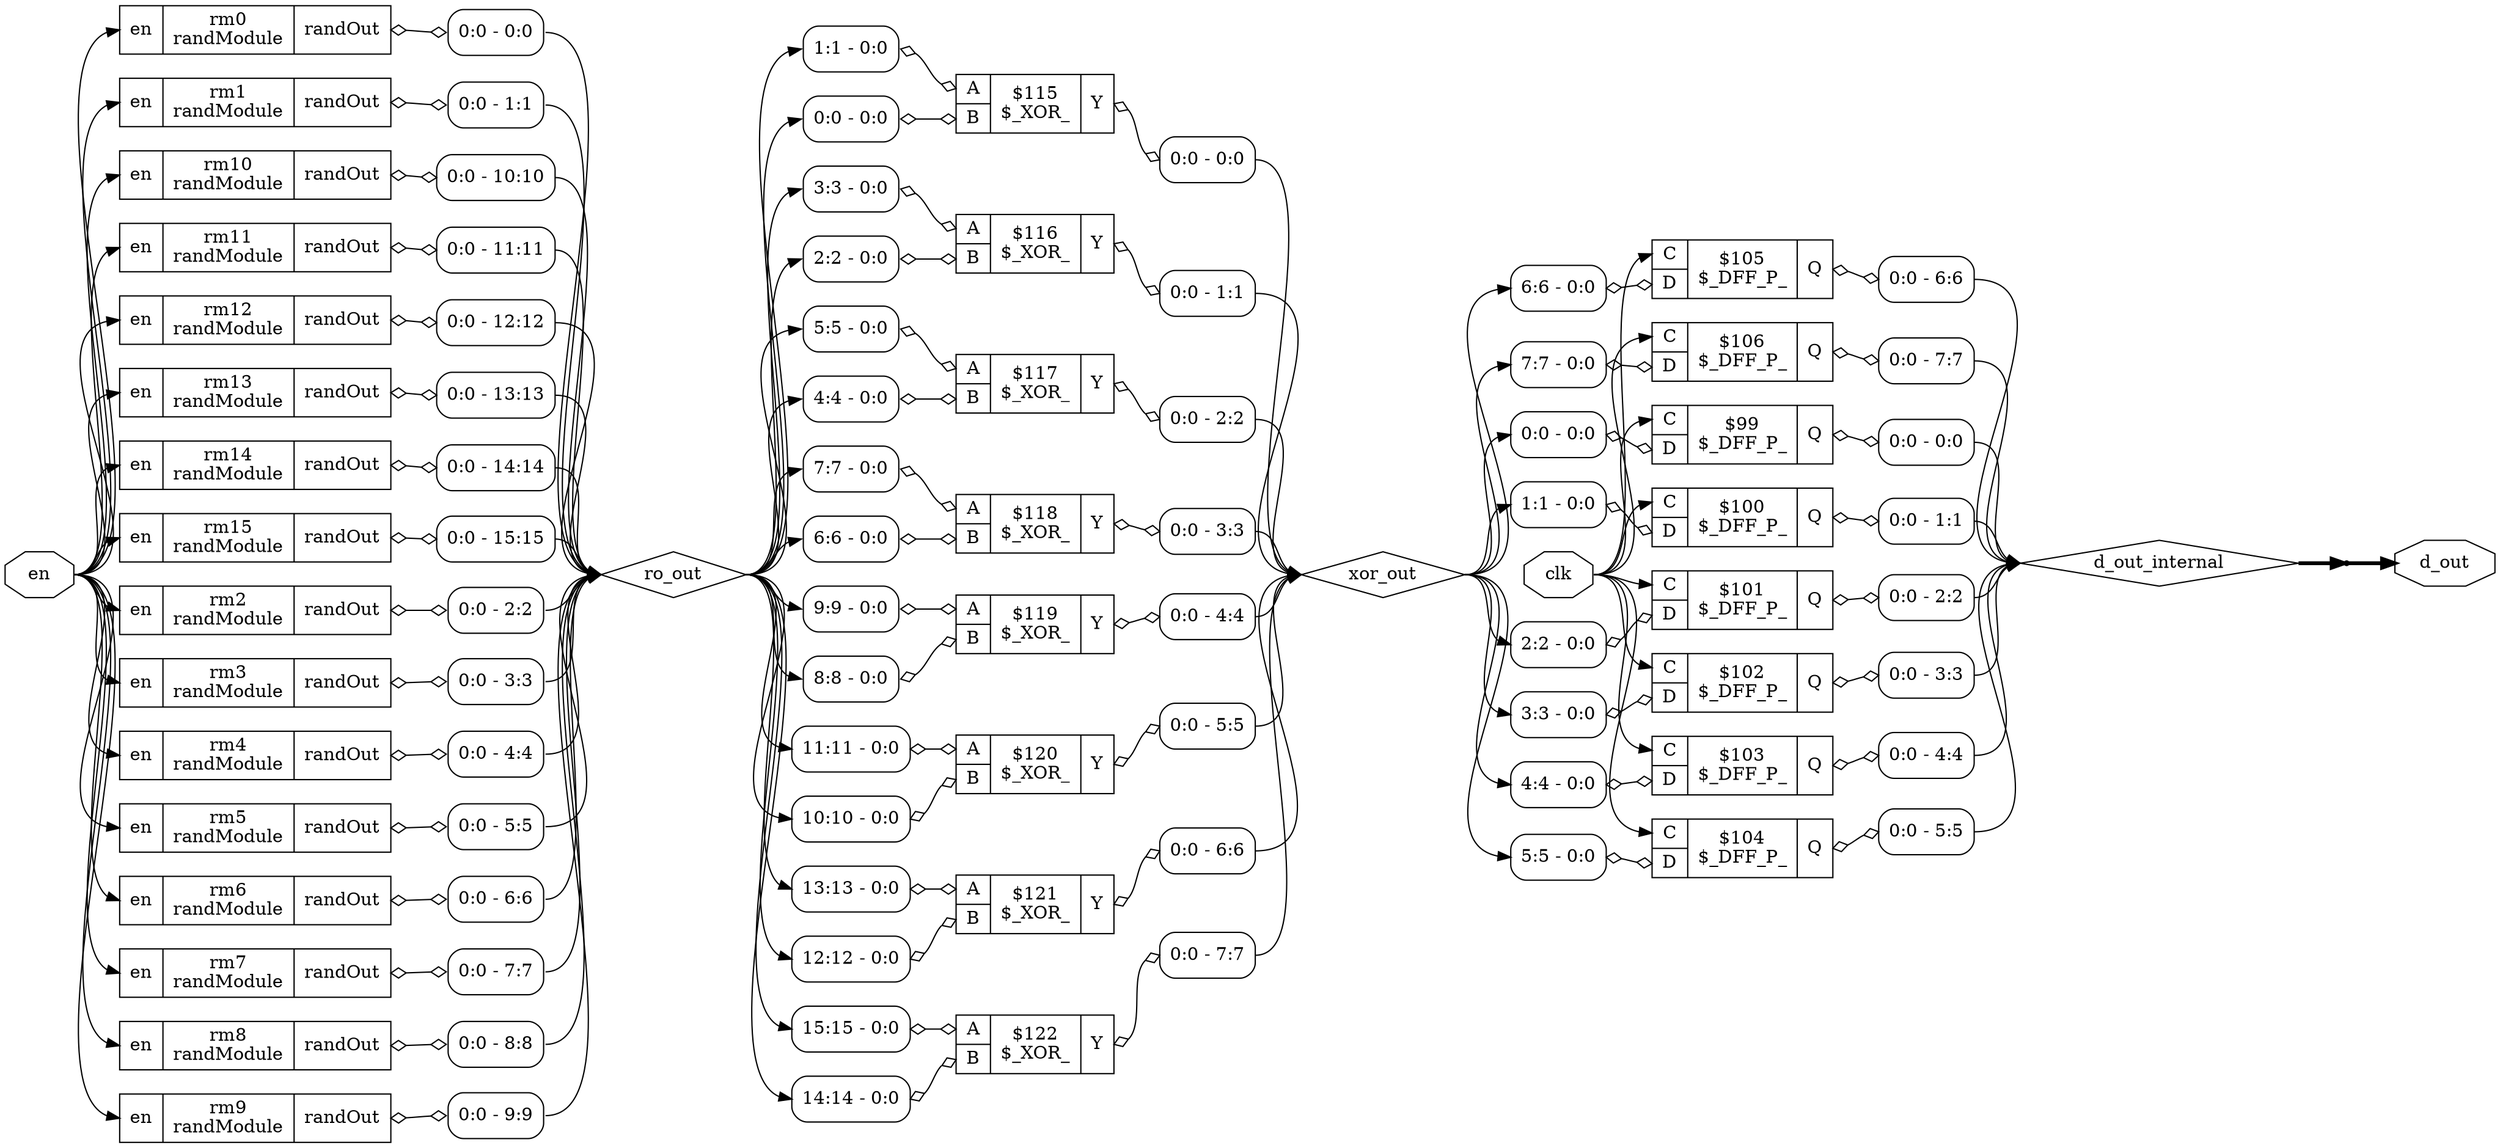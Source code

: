 digraph "ro_top" {
rankdir="LR";
remincross=true;
n1 [ shape=octagon, label="clk", color="black", fontcolor="black"];
n2 [ shape=octagon, label="d_out", color="black", fontcolor="black"];
n3 [ shape=diamond, label="d_out_internal", color="black", fontcolor="black"];
n4 [ shape=octagon, label="en", color="black", fontcolor="black"];
n5 [ shape=diamond, label="ro_out", color="black", fontcolor="black"];
n6 [ shape=diamond, label="xor_out", color="black", fontcolor="black"];
c10 [ shape=record, label="{{<p7> A|<p8> B}|$115\n$_XOR_|{<p9> Y}}",  ];
x0 [ shape=record, style=rounded, label="<s0> 1:1 - 0:0 ", color="black", fontcolor="black" ];
x0:e -> c10:p7:w [arrowhead=odiamond, arrowtail=odiamond, dir=both, color="black", fontcolor="black", label=""];
x1 [ shape=record, style=rounded, label="<s0> 0:0 - 0:0 ", color="black", fontcolor="black" ];
x1:e -> c10:p8:w [arrowhead=odiamond, arrowtail=odiamond, dir=both, color="black", fontcolor="black", label=""];
x2 [ shape=record, style=rounded, label="<s0> 0:0 - 0:0 ", color="black", fontcolor="black" ];
c10:p9:e -> x2:w [arrowhead=odiamond, arrowtail=odiamond, dir=both, color="black", fontcolor="black", label=""];
c11 [ shape=record, label="{{<p7> A|<p8> B}|$116\n$_XOR_|{<p9> Y}}",  ];
x3 [ shape=record, style=rounded, label="<s0> 3:3 - 0:0 ", color="black", fontcolor="black" ];
x3:e -> c11:p7:w [arrowhead=odiamond, arrowtail=odiamond, dir=both, color="black", fontcolor="black", label=""];
x4 [ shape=record, style=rounded, label="<s0> 2:2 - 0:0 ", color="black", fontcolor="black" ];
x4:e -> c11:p8:w [arrowhead=odiamond, arrowtail=odiamond, dir=both, color="black", fontcolor="black", label=""];
x5 [ shape=record, style=rounded, label="<s0> 0:0 - 1:1 ", color="black", fontcolor="black" ];
c11:p9:e -> x5:w [arrowhead=odiamond, arrowtail=odiamond, dir=both, color="black", fontcolor="black", label=""];
c12 [ shape=record, label="{{<p7> A|<p8> B}|$117\n$_XOR_|{<p9> Y}}",  ];
x6 [ shape=record, style=rounded, label="<s0> 5:5 - 0:0 ", color="black", fontcolor="black" ];
x6:e -> c12:p7:w [arrowhead=odiamond, arrowtail=odiamond, dir=both, color="black", fontcolor="black", label=""];
x7 [ shape=record, style=rounded, label="<s0> 4:4 - 0:0 ", color="black", fontcolor="black" ];
x7:e -> c12:p8:w [arrowhead=odiamond, arrowtail=odiamond, dir=both, color="black", fontcolor="black", label=""];
x8 [ shape=record, style=rounded, label="<s0> 0:0 - 2:2 ", color="black", fontcolor="black" ];
c12:p9:e -> x8:w [arrowhead=odiamond, arrowtail=odiamond, dir=both, color="black", fontcolor="black", label=""];
c13 [ shape=record, label="{{<p7> A|<p8> B}|$118\n$_XOR_|{<p9> Y}}",  ];
x9 [ shape=record, style=rounded, label="<s0> 7:7 - 0:0 ", color="black", fontcolor="black" ];
x9:e -> c13:p7:w [arrowhead=odiamond, arrowtail=odiamond, dir=both, color="black", fontcolor="black", label=""];
x10 [ shape=record, style=rounded, label="<s0> 6:6 - 0:0 ", color="black", fontcolor="black" ];
x10:e -> c13:p8:w [arrowhead=odiamond, arrowtail=odiamond, dir=both, color="black", fontcolor="black", label=""];
x11 [ shape=record, style=rounded, label="<s0> 0:0 - 3:3 ", color="black", fontcolor="black" ];
c13:p9:e -> x11:w [arrowhead=odiamond, arrowtail=odiamond, dir=both, color="black", fontcolor="black", label=""];
c14 [ shape=record, label="{{<p7> A|<p8> B}|$119\n$_XOR_|{<p9> Y}}",  ];
x12 [ shape=record, style=rounded, label="<s0> 9:9 - 0:0 ", color="black", fontcolor="black" ];
x12:e -> c14:p7:w [arrowhead=odiamond, arrowtail=odiamond, dir=both, color="black", fontcolor="black", label=""];
x13 [ shape=record, style=rounded, label="<s0> 8:8 - 0:0 ", color="black", fontcolor="black" ];
x13:e -> c14:p8:w [arrowhead=odiamond, arrowtail=odiamond, dir=both, color="black", fontcolor="black", label=""];
x14 [ shape=record, style=rounded, label="<s0> 0:0 - 4:4 ", color="black", fontcolor="black" ];
c14:p9:e -> x14:w [arrowhead=odiamond, arrowtail=odiamond, dir=both, color="black", fontcolor="black", label=""];
c15 [ shape=record, label="{{<p7> A|<p8> B}|$120\n$_XOR_|{<p9> Y}}",  ];
x15 [ shape=record, style=rounded, label="<s0> 11:11 - 0:0 ", color="black", fontcolor="black" ];
x15:e -> c15:p7:w [arrowhead=odiamond, arrowtail=odiamond, dir=both, color="black", fontcolor="black", label=""];
x16 [ shape=record, style=rounded, label="<s0> 10:10 - 0:0 ", color="black", fontcolor="black" ];
x16:e -> c15:p8:w [arrowhead=odiamond, arrowtail=odiamond, dir=both, color="black", fontcolor="black", label=""];
x17 [ shape=record, style=rounded, label="<s0> 0:0 - 5:5 ", color="black", fontcolor="black" ];
c15:p9:e -> x17:w [arrowhead=odiamond, arrowtail=odiamond, dir=both, color="black", fontcolor="black", label=""];
c16 [ shape=record, label="{{<p7> A|<p8> B}|$121\n$_XOR_|{<p9> Y}}",  ];
x18 [ shape=record, style=rounded, label="<s0> 13:13 - 0:0 ", color="black", fontcolor="black" ];
x18:e -> c16:p7:w [arrowhead=odiamond, arrowtail=odiamond, dir=both, color="black", fontcolor="black", label=""];
x19 [ shape=record, style=rounded, label="<s0> 12:12 - 0:0 ", color="black", fontcolor="black" ];
x19:e -> c16:p8:w [arrowhead=odiamond, arrowtail=odiamond, dir=both, color="black", fontcolor="black", label=""];
x20 [ shape=record, style=rounded, label="<s0> 0:0 - 6:6 ", color="black", fontcolor="black" ];
c16:p9:e -> x20:w [arrowhead=odiamond, arrowtail=odiamond, dir=both, color="black", fontcolor="black", label=""];
c17 [ shape=record, label="{{<p7> A|<p8> B}|$122\n$_XOR_|{<p9> Y}}",  ];
x21 [ shape=record, style=rounded, label="<s0> 15:15 - 0:0 ", color="black", fontcolor="black" ];
x21:e -> c17:p7:w [arrowhead=odiamond, arrowtail=odiamond, dir=both, color="black", fontcolor="black", label=""];
x22 [ shape=record, style=rounded, label="<s0> 14:14 - 0:0 ", color="black", fontcolor="black" ];
x22:e -> c17:p8:w [arrowhead=odiamond, arrowtail=odiamond, dir=both, color="black", fontcolor="black", label=""];
x23 [ shape=record, style=rounded, label="<s0> 0:0 - 7:7 ", color="black", fontcolor="black" ];
c17:p9:e -> x23:w [arrowhead=odiamond, arrowtail=odiamond, dir=both, color="black", fontcolor="black", label=""];
c21 [ shape=record, label="{{<p18> C|<p19> D}|$100\n$_DFF_P_|{<p20> Q}}",  ];
x24 [ shape=record, style=rounded, label="<s0> 1:1 - 0:0 ", color="black", fontcolor="black" ];
x24:e -> c21:p19:w [arrowhead=odiamond, arrowtail=odiamond, dir=both, color="black", fontcolor="black", label=""];
x25 [ shape=record, style=rounded, label="<s0> 0:0 - 1:1 ", color="black", fontcolor="black" ];
c21:p20:e -> x25:w [arrowhead=odiamond, arrowtail=odiamond, dir=both, color="black", fontcolor="black", label=""];
c22 [ shape=record, label="{{<p18> C|<p19> D}|$101\n$_DFF_P_|{<p20> Q}}",  ];
x26 [ shape=record, style=rounded, label="<s0> 2:2 - 0:0 ", color="black", fontcolor="black" ];
x26:e -> c22:p19:w [arrowhead=odiamond, arrowtail=odiamond, dir=both, color="black", fontcolor="black", label=""];
x27 [ shape=record, style=rounded, label="<s0> 0:0 - 2:2 ", color="black", fontcolor="black" ];
c22:p20:e -> x27:w [arrowhead=odiamond, arrowtail=odiamond, dir=both, color="black", fontcolor="black", label=""];
c23 [ shape=record, label="{{<p18> C|<p19> D}|$102\n$_DFF_P_|{<p20> Q}}",  ];
x28 [ shape=record, style=rounded, label="<s0> 3:3 - 0:0 ", color="black", fontcolor="black" ];
x28:e -> c23:p19:w [arrowhead=odiamond, arrowtail=odiamond, dir=both, color="black", fontcolor="black", label=""];
x29 [ shape=record, style=rounded, label="<s0> 0:0 - 3:3 ", color="black", fontcolor="black" ];
c23:p20:e -> x29:w [arrowhead=odiamond, arrowtail=odiamond, dir=both, color="black", fontcolor="black", label=""];
c24 [ shape=record, label="{{<p18> C|<p19> D}|$103\n$_DFF_P_|{<p20> Q}}",  ];
x30 [ shape=record, style=rounded, label="<s0> 4:4 - 0:0 ", color="black", fontcolor="black" ];
x30:e -> c24:p19:w [arrowhead=odiamond, arrowtail=odiamond, dir=both, color="black", fontcolor="black", label=""];
x31 [ shape=record, style=rounded, label="<s0> 0:0 - 4:4 ", color="black", fontcolor="black" ];
c24:p20:e -> x31:w [arrowhead=odiamond, arrowtail=odiamond, dir=both, color="black", fontcolor="black", label=""];
c25 [ shape=record, label="{{<p18> C|<p19> D}|$104\n$_DFF_P_|{<p20> Q}}",  ];
x32 [ shape=record, style=rounded, label="<s0> 5:5 - 0:0 ", color="black", fontcolor="black" ];
x32:e -> c25:p19:w [arrowhead=odiamond, arrowtail=odiamond, dir=both, color="black", fontcolor="black", label=""];
x33 [ shape=record, style=rounded, label="<s0> 0:0 - 5:5 ", color="black", fontcolor="black" ];
c25:p20:e -> x33:w [arrowhead=odiamond, arrowtail=odiamond, dir=both, color="black", fontcolor="black", label=""];
c26 [ shape=record, label="{{<p18> C|<p19> D}|$105\n$_DFF_P_|{<p20> Q}}",  ];
x34 [ shape=record, style=rounded, label="<s0> 6:6 - 0:0 ", color="black", fontcolor="black" ];
x34:e -> c26:p19:w [arrowhead=odiamond, arrowtail=odiamond, dir=both, color="black", fontcolor="black", label=""];
x35 [ shape=record, style=rounded, label="<s0> 0:0 - 6:6 ", color="black", fontcolor="black" ];
c26:p20:e -> x35:w [arrowhead=odiamond, arrowtail=odiamond, dir=both, color="black", fontcolor="black", label=""];
c27 [ shape=record, label="{{<p18> C|<p19> D}|$106\n$_DFF_P_|{<p20> Q}}",  ];
x36 [ shape=record, style=rounded, label="<s0> 7:7 - 0:0 ", color="black", fontcolor="black" ];
x36:e -> c27:p19:w [arrowhead=odiamond, arrowtail=odiamond, dir=both, color="black", fontcolor="black", label=""];
x37 [ shape=record, style=rounded, label="<s0> 0:0 - 7:7 ", color="black", fontcolor="black" ];
c27:p20:e -> x37:w [arrowhead=odiamond, arrowtail=odiamond, dir=both, color="black", fontcolor="black", label=""];
c28 [ shape=record, label="{{<p18> C|<p19> D}|$99\n$_DFF_P_|{<p20> Q}}",  ];
x38 [ shape=record, style=rounded, label="<s0> 0:0 - 0:0 ", color="black", fontcolor="black" ];
x38:e -> c28:p19:w [arrowhead=odiamond, arrowtail=odiamond, dir=both, color="black", fontcolor="black", label=""];
x39 [ shape=record, style=rounded, label="<s0> 0:0 - 0:0 ", color="black", fontcolor="black" ];
c28:p20:e -> x39:w [arrowhead=odiamond, arrowtail=odiamond, dir=both, color="black", fontcolor="black", label=""];
c30 [ shape=record, label="{{<p4> en}|rm0\nrandModule|{<p29> randOut}}",  ];
x40 [ shape=record, style=rounded, label="<s0> 0:0 - 0:0 ", color="black", fontcolor="black" ];
c30:p29:e -> x40:w [arrowhead=odiamond, arrowtail=odiamond, dir=both, color="black", fontcolor="black", label=""];
c31 [ shape=record, label="{{<p4> en}|rm1\nrandModule|{<p29> randOut}}",  ];
x41 [ shape=record, style=rounded, label="<s0> 0:0 - 1:1 ", color="black", fontcolor="black" ];
c31:p29:e -> x41:w [arrowhead=odiamond, arrowtail=odiamond, dir=both, color="black", fontcolor="black", label=""];
c32 [ shape=record, label="{{<p4> en}|rm10\nrandModule|{<p29> randOut}}",  ];
x42 [ shape=record, style=rounded, label="<s0> 0:0 - 10:10 ", color="black", fontcolor="black" ];
c32:p29:e -> x42:w [arrowhead=odiamond, arrowtail=odiamond, dir=both, color="black", fontcolor="black", label=""];
c33 [ shape=record, label="{{<p4> en}|rm11\nrandModule|{<p29> randOut}}",  ];
x43 [ shape=record, style=rounded, label="<s0> 0:0 - 11:11 ", color="black", fontcolor="black" ];
c33:p29:e -> x43:w [arrowhead=odiamond, arrowtail=odiamond, dir=both, color="black", fontcolor="black", label=""];
c34 [ shape=record, label="{{<p4> en}|rm12\nrandModule|{<p29> randOut}}",  ];
x44 [ shape=record, style=rounded, label="<s0> 0:0 - 12:12 ", color="black", fontcolor="black" ];
c34:p29:e -> x44:w [arrowhead=odiamond, arrowtail=odiamond, dir=both, color="black", fontcolor="black", label=""];
c35 [ shape=record, label="{{<p4> en}|rm13\nrandModule|{<p29> randOut}}",  ];
x45 [ shape=record, style=rounded, label="<s0> 0:0 - 13:13 ", color="black", fontcolor="black" ];
c35:p29:e -> x45:w [arrowhead=odiamond, arrowtail=odiamond, dir=both, color="black", fontcolor="black", label=""];
c36 [ shape=record, label="{{<p4> en}|rm14\nrandModule|{<p29> randOut}}",  ];
x46 [ shape=record, style=rounded, label="<s0> 0:0 - 14:14 ", color="black", fontcolor="black" ];
c36:p29:e -> x46:w [arrowhead=odiamond, arrowtail=odiamond, dir=both, color="black", fontcolor="black", label=""];
c37 [ shape=record, label="{{<p4> en}|rm15\nrandModule|{<p29> randOut}}",  ];
x47 [ shape=record, style=rounded, label="<s0> 0:0 - 15:15 ", color="black", fontcolor="black" ];
c37:p29:e -> x47:w [arrowhead=odiamond, arrowtail=odiamond, dir=both, color="black", fontcolor="black", label=""];
c38 [ shape=record, label="{{<p4> en}|rm2\nrandModule|{<p29> randOut}}",  ];
x48 [ shape=record, style=rounded, label="<s0> 0:0 - 2:2 ", color="black", fontcolor="black" ];
c38:p29:e -> x48:w [arrowhead=odiamond, arrowtail=odiamond, dir=both, color="black", fontcolor="black", label=""];
c39 [ shape=record, label="{{<p4> en}|rm3\nrandModule|{<p29> randOut}}",  ];
x49 [ shape=record, style=rounded, label="<s0> 0:0 - 3:3 ", color="black", fontcolor="black" ];
c39:p29:e -> x49:w [arrowhead=odiamond, arrowtail=odiamond, dir=both, color="black", fontcolor="black", label=""];
c40 [ shape=record, label="{{<p4> en}|rm4\nrandModule|{<p29> randOut}}",  ];
x50 [ shape=record, style=rounded, label="<s0> 0:0 - 4:4 ", color="black", fontcolor="black" ];
c40:p29:e -> x50:w [arrowhead=odiamond, arrowtail=odiamond, dir=both, color="black", fontcolor="black", label=""];
c41 [ shape=record, label="{{<p4> en}|rm5\nrandModule|{<p29> randOut}}",  ];
x51 [ shape=record, style=rounded, label="<s0> 0:0 - 5:5 ", color="black", fontcolor="black" ];
c41:p29:e -> x51:w [arrowhead=odiamond, arrowtail=odiamond, dir=both, color="black", fontcolor="black", label=""];
c42 [ shape=record, label="{{<p4> en}|rm6\nrandModule|{<p29> randOut}}",  ];
x52 [ shape=record, style=rounded, label="<s0> 0:0 - 6:6 ", color="black", fontcolor="black" ];
c42:p29:e -> x52:w [arrowhead=odiamond, arrowtail=odiamond, dir=both, color="black", fontcolor="black", label=""];
c43 [ shape=record, label="{{<p4> en}|rm7\nrandModule|{<p29> randOut}}",  ];
x53 [ shape=record, style=rounded, label="<s0> 0:0 - 7:7 ", color="black", fontcolor="black" ];
c43:p29:e -> x53:w [arrowhead=odiamond, arrowtail=odiamond, dir=both, color="black", fontcolor="black", label=""];
c44 [ shape=record, label="{{<p4> en}|rm8\nrandModule|{<p29> randOut}}",  ];
x54 [ shape=record, style=rounded, label="<s0> 0:0 - 8:8 ", color="black", fontcolor="black" ];
c44:p29:e -> x54:w [arrowhead=odiamond, arrowtail=odiamond, dir=both, color="black", fontcolor="black", label=""];
c45 [ shape=record, label="{{<p4> en}|rm9\nrandModule|{<p29> randOut}}",  ];
x55 [ shape=record, style=rounded, label="<s0> 0:0 - 9:9 ", color="black", fontcolor="black" ];
c45:p29:e -> x55:w [arrowhead=odiamond, arrowtail=odiamond, dir=both, color="black", fontcolor="black", label=""];
x56 [shape=point, ];
n1:e -> c21:p18:w [color="black", fontcolor="black", label=""];
n1:e -> c22:p18:w [color="black", fontcolor="black", label=""];
n1:e -> c23:p18:w [color="black", fontcolor="black", label=""];
n1:e -> c24:p18:w [color="black", fontcolor="black", label=""];
n1:e -> c25:p18:w [color="black", fontcolor="black", label=""];
n1:e -> c26:p18:w [color="black", fontcolor="black", label=""];
n1:e -> c27:p18:w [color="black", fontcolor="black", label=""];
n1:e -> c28:p18:w [color="black", fontcolor="black", label=""];
x56:e -> n2:w [color="black", fontcolor="black", style="setlinewidth(3)", label=""];
x25:s0:e -> n3:w [color="black", fontcolor="black", label=""];
x27:s0:e -> n3:w [color="black", fontcolor="black", label=""];
x29:s0:e -> n3:w [color="black", fontcolor="black", label=""];
x31:s0:e -> n3:w [color="black", fontcolor="black", label=""];
x33:s0:e -> n3:w [color="black", fontcolor="black", label=""];
x35:s0:e -> n3:w [color="black", fontcolor="black", label=""];
x37:s0:e -> n3:w [color="black", fontcolor="black", label=""];
x39:s0:e -> n3:w [color="black", fontcolor="black", label=""];
n3:e -> x56:w [color="black", fontcolor="black", style="setlinewidth(3)", label=""];
n4:e -> c30:p4:w [color="black", fontcolor="black", label=""];
n4:e -> c31:p4:w [color="black", fontcolor="black", label=""];
n4:e -> c32:p4:w [color="black", fontcolor="black", label=""];
n4:e -> c33:p4:w [color="black", fontcolor="black", label=""];
n4:e -> c34:p4:w [color="black", fontcolor="black", label=""];
n4:e -> c35:p4:w [color="black", fontcolor="black", label=""];
n4:e -> c36:p4:w [color="black", fontcolor="black", label=""];
n4:e -> c37:p4:w [color="black", fontcolor="black", label=""];
n4:e -> c38:p4:w [color="black", fontcolor="black", label=""];
n4:e -> c39:p4:w [color="black", fontcolor="black", label=""];
n4:e -> c40:p4:w [color="black", fontcolor="black", label=""];
n4:e -> c41:p4:w [color="black", fontcolor="black", label=""];
n4:e -> c42:p4:w [color="black", fontcolor="black", label=""];
n4:e -> c43:p4:w [color="black", fontcolor="black", label=""];
n4:e -> c44:p4:w [color="black", fontcolor="black", label=""];
n4:e -> c45:p4:w [color="black", fontcolor="black", label=""];
x40:s0:e -> n5:w [color="black", fontcolor="black", label=""];
x41:s0:e -> n5:w [color="black", fontcolor="black", label=""];
x42:s0:e -> n5:w [color="black", fontcolor="black", label=""];
x43:s0:e -> n5:w [color="black", fontcolor="black", label=""];
x44:s0:e -> n5:w [color="black", fontcolor="black", label=""];
x45:s0:e -> n5:w [color="black", fontcolor="black", label=""];
x46:s0:e -> n5:w [color="black", fontcolor="black", label=""];
x47:s0:e -> n5:w [color="black", fontcolor="black", label=""];
x48:s0:e -> n5:w [color="black", fontcolor="black", label=""];
x49:s0:e -> n5:w [color="black", fontcolor="black", label=""];
x50:s0:e -> n5:w [color="black", fontcolor="black", label=""];
x51:s0:e -> n5:w [color="black", fontcolor="black", label=""];
x52:s0:e -> n5:w [color="black", fontcolor="black", label=""];
x53:s0:e -> n5:w [color="black", fontcolor="black", label=""];
x54:s0:e -> n5:w [color="black", fontcolor="black", label=""];
x55:s0:e -> n5:w [color="black", fontcolor="black", label=""];
n5:e -> x0:s0:w [color="black", fontcolor="black", label=""];
n5:e -> x10:s0:w [color="black", fontcolor="black", label=""];
n5:e -> x12:s0:w [color="black", fontcolor="black", label=""];
n5:e -> x13:s0:w [color="black", fontcolor="black", label=""];
n5:e -> x15:s0:w [color="black", fontcolor="black", label=""];
n5:e -> x16:s0:w [color="black", fontcolor="black", label=""];
n5:e -> x18:s0:w [color="black", fontcolor="black", label=""];
n5:e -> x19:s0:w [color="black", fontcolor="black", label=""];
n5:e -> x1:s0:w [color="black", fontcolor="black", label=""];
n5:e -> x21:s0:w [color="black", fontcolor="black", label=""];
n5:e -> x22:s0:w [color="black", fontcolor="black", label=""];
n5:e -> x3:s0:w [color="black", fontcolor="black", label=""];
n5:e -> x4:s0:w [color="black", fontcolor="black", label=""];
n5:e -> x6:s0:w [color="black", fontcolor="black", label=""];
n5:e -> x7:s0:w [color="black", fontcolor="black", label=""];
n5:e -> x9:s0:w [color="black", fontcolor="black", label=""];
x11:s0:e -> n6:w [color="black", fontcolor="black", label=""];
x14:s0:e -> n6:w [color="black", fontcolor="black", label=""];
x17:s0:e -> n6:w [color="black", fontcolor="black", label=""];
x20:s0:e -> n6:w [color="black", fontcolor="black", label=""];
x23:s0:e -> n6:w [color="black", fontcolor="black", label=""];
x2:s0:e -> n6:w [color="black", fontcolor="black", label=""];
x5:s0:e -> n6:w [color="black", fontcolor="black", label=""];
x8:s0:e -> n6:w [color="black", fontcolor="black", label=""];
n6:e -> x24:s0:w [color="black", fontcolor="black", label=""];
n6:e -> x26:s0:w [color="black", fontcolor="black", label=""];
n6:e -> x28:s0:w [color="black", fontcolor="black", label=""];
n6:e -> x30:s0:w [color="black", fontcolor="black", label=""];
n6:e -> x32:s0:w [color="black", fontcolor="black", label=""];
n6:e -> x34:s0:w [color="black", fontcolor="black", label=""];
n6:e -> x36:s0:w [color="black", fontcolor="black", label=""];
n6:e -> x38:s0:w [color="black", fontcolor="black", label=""];
}
